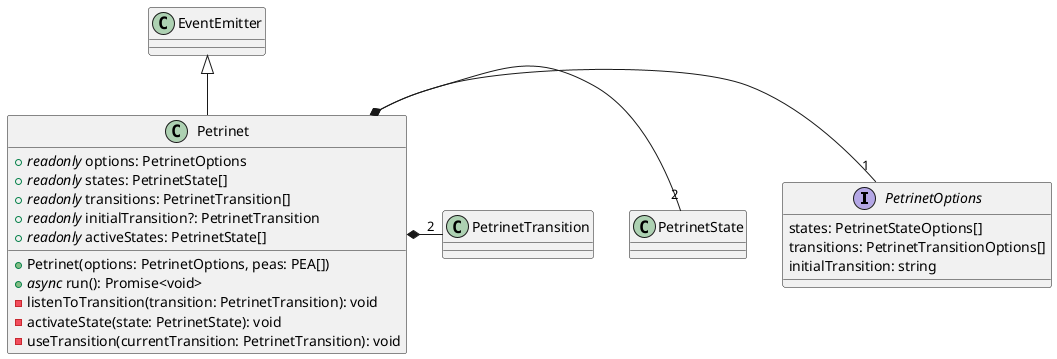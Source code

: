 /*
 * MIT License
 *
 * Copyright (c) 2021 P2O-Lab <p2o-lab@mailbox.tu-dresden.de>,
 * Chair for Process Control Systems, Technische Universität Dresden
 *
 * Permission is hereby granted, free of charge, to any person obtaining a copy
 * of this software and associated documentation files (the "Software"), to deal
 * in the Software without restriction, including without limitation the rights
 * to use, copy, modify, merge, publish, distribute, sublicense, and/or sell
 * copies of the Software, and to permit persons to whom the Software is
 * furnished to do so, subject to the following conditions:
 *
 * The above copyright notice and this permission notice shall be included in all
 * copies or substantial portions of the Software.
 *
 * THE SOFTWARE IS PROVIDED "AS IS", WITHOUT WARRANTY OF ANY KIND, EXPRESS OR
 * IMPLIED, INCLUDING BUT NOT LIMITED TO THE WARRANTIES OF MERCHANTABILITY,
 * FITNESS FOR A PARTICULAR PURPOSE AND NONINFRINGEMENT. IN NO EVENT SHALL THE
 * AUTHORS OR COPYRIGHT HOLDERS BE LIABLE FOR ANY CLAIM, DAMAGES OR OTHER
 * LIABILITY, WHETHER IN AN ACTION OF CONTRACT, TORT OR OTHERWISE, ARISING FROM,
 * OUT OF OR IN CONNECTION WITH THE SOFTWARE OR THE USE OR OTHER DEALINGS IN THE
 * SOFTWARE.
 */
 
@startuml
'https://plantuml.com/class-diagram

interface PetrinetOptions{

    states: PetrinetStateOptions[]
    transitions: PetrinetTransitionOptions[]
    initialTransition: string

}

class Petrinet{

    + //readonly// options: PetrinetOptions
    + //readonly// states: PetrinetState[]
    + //readonly// transitions: PetrinetTransition[]
    + //readonly// initialTransition?: PetrinetTransition
    + //readonly// activeStates: PetrinetState[]

    + Petrinet(options: PetrinetOptions, peas: PEA[])
    + //async// run(): Promise<void>
    - listenToTransition(transition: PetrinetTransition): void
    - activateState(state: PetrinetState): void
    - useTransition(currentTransition: PetrinetTransition): void

}

Petrinet *- "1" PetrinetOptions
Petrinet *- "2" PetrinetState
Petrinet *- "2" PetrinetTransition

EventEmitter <|-- Petrinet

@enduml
